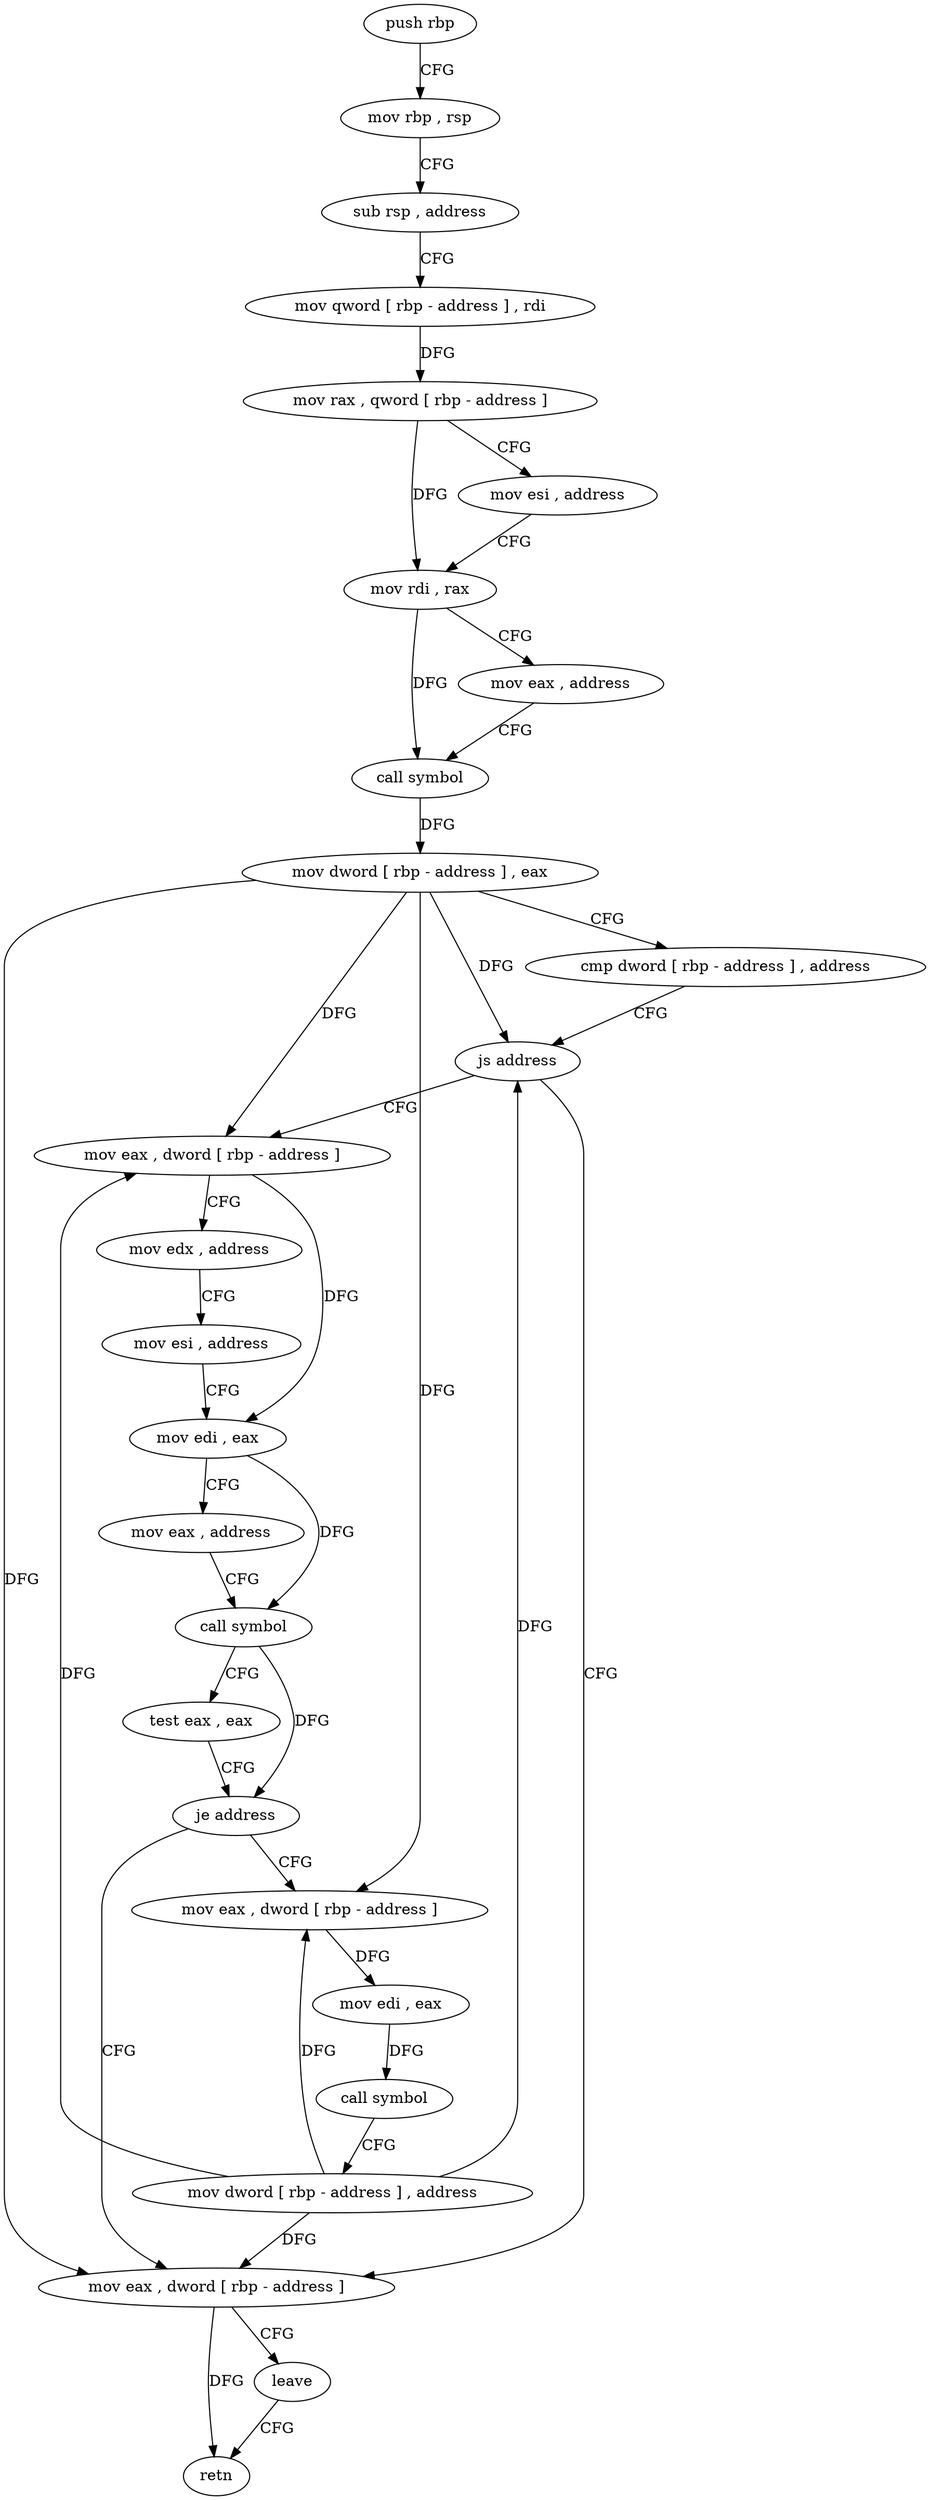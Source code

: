 digraph "func" {
"4212921" [label = "push rbp" ]
"4212922" [label = "mov rbp , rsp" ]
"4212925" [label = "sub rsp , address" ]
"4212929" [label = "mov qword [ rbp - address ] , rdi" ]
"4212933" [label = "mov rax , qword [ rbp - address ]" ]
"4212937" [label = "mov esi , address" ]
"4212942" [label = "mov rdi , rax" ]
"4212945" [label = "mov eax , address" ]
"4212950" [label = "call symbol" ]
"4212955" [label = "mov dword [ rbp - address ] , eax" ]
"4212958" [label = "cmp dword [ rbp - address ] , address" ]
"4212962" [label = "js address" ]
"4213010" [label = "mov eax , dword [ rbp - address ]" ]
"4212964" [label = "mov eax , dword [ rbp - address ]" ]
"4213013" [label = "leave" ]
"4213014" [label = "retn" ]
"4212967" [label = "mov edx , address" ]
"4212972" [label = "mov esi , address" ]
"4212977" [label = "mov edi , eax" ]
"4212979" [label = "mov eax , address" ]
"4212984" [label = "call symbol" ]
"4212989" [label = "test eax , eax" ]
"4212991" [label = "je address" ]
"4212993" [label = "mov eax , dword [ rbp - address ]" ]
"4212996" [label = "mov edi , eax" ]
"4212998" [label = "call symbol" ]
"4213003" [label = "mov dword [ rbp - address ] , address" ]
"4212921" -> "4212922" [ label = "CFG" ]
"4212922" -> "4212925" [ label = "CFG" ]
"4212925" -> "4212929" [ label = "CFG" ]
"4212929" -> "4212933" [ label = "DFG" ]
"4212933" -> "4212937" [ label = "CFG" ]
"4212933" -> "4212942" [ label = "DFG" ]
"4212937" -> "4212942" [ label = "CFG" ]
"4212942" -> "4212945" [ label = "CFG" ]
"4212942" -> "4212950" [ label = "DFG" ]
"4212945" -> "4212950" [ label = "CFG" ]
"4212950" -> "4212955" [ label = "DFG" ]
"4212955" -> "4212958" [ label = "CFG" ]
"4212955" -> "4212962" [ label = "DFG" ]
"4212955" -> "4213010" [ label = "DFG" ]
"4212955" -> "4212964" [ label = "DFG" ]
"4212955" -> "4212993" [ label = "DFG" ]
"4212958" -> "4212962" [ label = "CFG" ]
"4212962" -> "4213010" [ label = "CFG" ]
"4212962" -> "4212964" [ label = "CFG" ]
"4213010" -> "4213013" [ label = "CFG" ]
"4213010" -> "4213014" [ label = "DFG" ]
"4212964" -> "4212967" [ label = "CFG" ]
"4212964" -> "4212977" [ label = "DFG" ]
"4213013" -> "4213014" [ label = "CFG" ]
"4212967" -> "4212972" [ label = "CFG" ]
"4212972" -> "4212977" [ label = "CFG" ]
"4212977" -> "4212979" [ label = "CFG" ]
"4212977" -> "4212984" [ label = "DFG" ]
"4212979" -> "4212984" [ label = "CFG" ]
"4212984" -> "4212989" [ label = "CFG" ]
"4212984" -> "4212991" [ label = "DFG" ]
"4212989" -> "4212991" [ label = "CFG" ]
"4212991" -> "4213010" [ label = "CFG" ]
"4212991" -> "4212993" [ label = "CFG" ]
"4212993" -> "4212996" [ label = "DFG" ]
"4212996" -> "4212998" [ label = "DFG" ]
"4212998" -> "4213003" [ label = "CFG" ]
"4213003" -> "4213010" [ label = "DFG" ]
"4213003" -> "4212962" [ label = "DFG" ]
"4213003" -> "4212964" [ label = "DFG" ]
"4213003" -> "4212993" [ label = "DFG" ]
}
